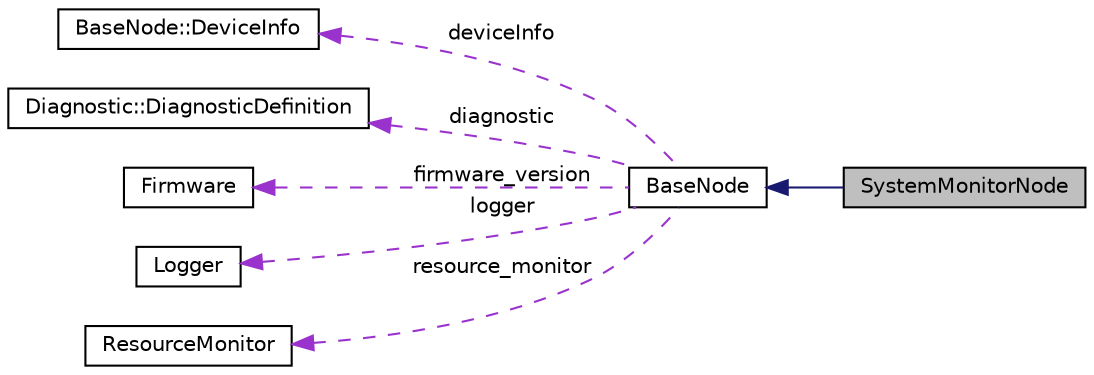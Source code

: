 digraph "SystemMonitorNode"
{
 // LATEX_PDF_SIZE
  edge [fontname="Helvetica",fontsize="10",labelfontname="Helvetica",labelfontsize="10"];
  node [fontname="Helvetica",fontsize="10",shape=record];
  rankdir="LR";
  Node1 [label="SystemMonitorNode",height=0.2,width=0.4,color="black", fillcolor="grey75", style="filled", fontcolor="black",tooltip=" "];
  Node2 -> Node1 [dir="back",color="midnightblue",fontsize="10",style="solid",fontname="Helvetica"];
  Node2 [label="BaseNode",height=0.2,width=0.4,color="black", fillcolor="white", style="filled",URL="$classBaseNode.html",tooltip="This is a BaseNode class. All Nodes should be a derived class from this Base Class."];
  Node3 -> Node2 [dir="back",color="darkorchid3",fontsize="10",style="dashed",label=" deviceInfo" ,fontname="Helvetica"];
  Node3 [label="BaseNode::DeviceInfo",height=0.2,width=0.4,color="black", fillcolor="white", style="filled",URL="$structBaseNode_1_1DeviceInfo.html",tooltip=" "];
  Node4 -> Node2 [dir="back",color="darkorchid3",fontsize="10",style="dashed",label=" diagnostic" ,fontname="Helvetica"];
  Node4 [label="Diagnostic::DiagnosticDefinition",height=0.2,width=0.4,color="black", fillcolor="white", style="filled",URL="$structDiagnostic_1_1DiagnosticDefinition.html",tooltip="Contains the definition for the DiagnosticDefinition."];
  Node5 -> Node2 [dir="back",color="darkorchid3",fontsize="10",style="dashed",label=" firmware_version" ,fontname="Helvetica"];
  Node5 [label="Firmware",height=0.2,width=0.4,color="black", fillcolor="white", style="filled",URL="$structFirmware.html",tooltip="Firmware struct."];
  Node6 -> Node2 [dir="back",color="darkorchid3",fontsize="10",style="dashed",label=" logger" ,fontname="Helvetica"];
  Node6 [label="Logger",height=0.2,width=0.4,color="black", fillcolor="white", style="filled",URL="$classLogger.html",tooltip="Logger class Logger class used to write log outputs for strings and diagnostic information to console..."];
  Node7 -> Node2 [dir="back",color="darkorchid3",fontsize="10",style="dashed",label=" resource_monitor" ,fontname="Helvetica"];
  Node7 [label="ResourceMonitor",height=0.2,width=0.4,color="black", fillcolor="white", style="filled",URL="$classResourceMonitor.html",tooltip="ResourceMonitor class ResourceMonitor class used to collect resource information on a process or devi..."];
}
